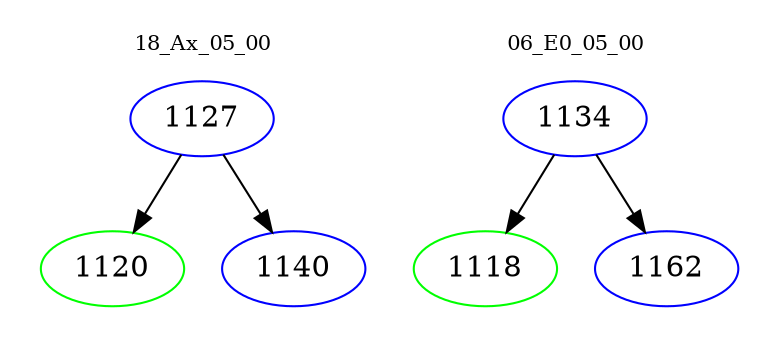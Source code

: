 digraph{
subgraph cluster_0 {
color = white
label = "18_Ax_05_00";
fontsize=10;
T0_1127 [label="1127", color="blue"]
T0_1127 -> T0_1120 [color="black"]
T0_1120 [label="1120", color="green"]
T0_1127 -> T0_1140 [color="black"]
T0_1140 [label="1140", color="blue"]
}
subgraph cluster_1 {
color = white
label = "06_E0_05_00";
fontsize=10;
T1_1134 [label="1134", color="blue"]
T1_1134 -> T1_1118 [color="black"]
T1_1118 [label="1118", color="green"]
T1_1134 -> T1_1162 [color="black"]
T1_1162 [label="1162", color="blue"]
}
}
